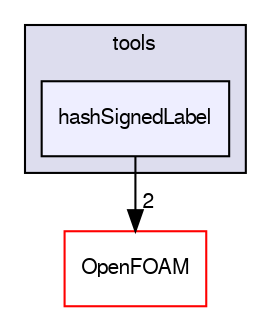 digraph "src/triSurface/tools/hashSignedLabel" {
  bgcolor=transparent;
  compound=true
  node [ fontsize="10", fontname="FreeSans"];
  edge [ labelfontsize="10", labelfontname="FreeSans"];
  subgraph clusterdir_ea136f50b6e20864351f7e37b8cbec5c {
    graph [ bgcolor="#ddddee", pencolor="black", label="tools" fontname="FreeSans", fontsize="10", URL="dir_ea136f50b6e20864351f7e37b8cbec5c.html"]
  dir_8f9129cae744525c189ed898d504f560 [shape=box, label="hashSignedLabel", style="filled", fillcolor="#eeeeff", pencolor="black", URL="dir_8f9129cae744525c189ed898d504f560.html"];
  }
  dir_c5473ff19b20e6ec4dfe5c310b3778a8 [shape=box label="OpenFOAM" color="red" URL="dir_c5473ff19b20e6ec4dfe5c310b3778a8.html"];
  dir_8f9129cae744525c189ed898d504f560->dir_c5473ff19b20e6ec4dfe5c310b3778a8 [headlabel="2", labeldistance=1.5 headhref="dir_002779_001706.html"];
}
